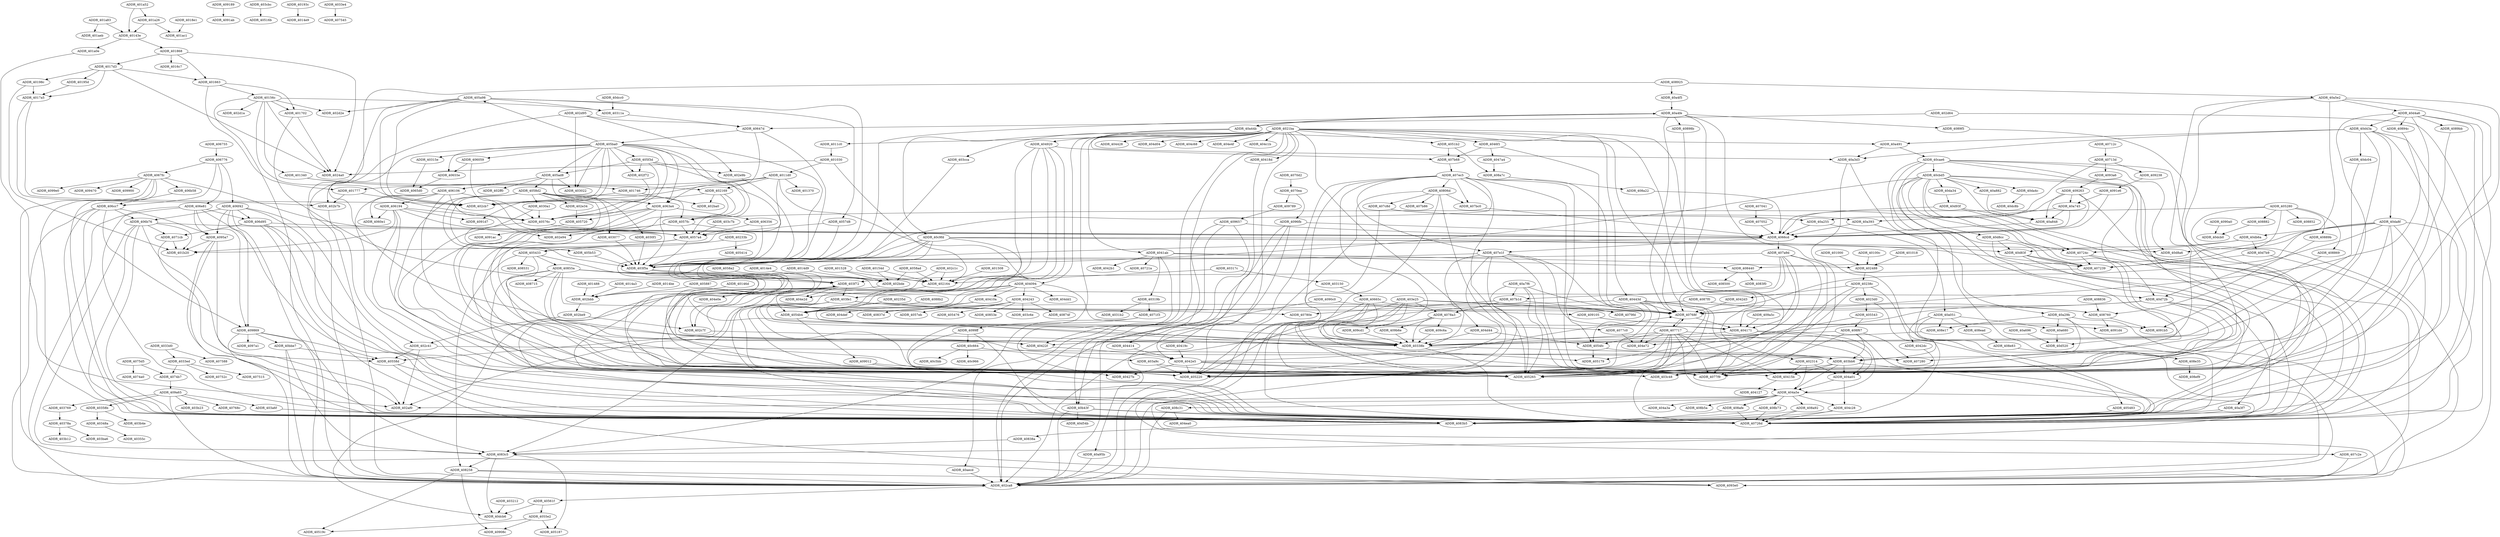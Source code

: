 DiGraph CallGraph{
ADDR_407239->ADDR_403f72
ADDR_406059->ADDR_40576c
ADDR_406059->ADDR_40655e
ADDR_40a4f5->ADDR_40a4fe
ADDR_405a98->ADDR_40311a
ADDR_405a98->ADDR_403f5a
ADDR_405a98->ADDR_40576c
ADDR_405a98->ADDR_402d2e
ADDR_405a98->ADDR_4057d8
ADDR_405a98->ADDR_402ca8
ADDR_405a98->ADDR_402cb7
ADDR_407041->ADDR_407052
ADDR_40894c->ADDR_40768f
ADDR_40655e->ADDR_4065d0
ADDR_409869->ADDR_4083c5
ADDR_409869->ADDR_402ca8
ADDR_409869->ADDR_40bbe7
ADDR_409869->ADDR_40558d
ADDR_409869->ADDR_4097a1
ADDR_40b43f->ADDR_402ca8
ADDR_40b43f->ADDR_40d54b
ADDR_40b43f->ADDR_40726d
ADDR_40b43f->ADDR_4083b5
ADDR_405483->ADDR_40726d
ADDR_405483->ADDR_4083b5
ADDR_4075d5->ADDR_4074a0
ADDR_4075d5->ADDR_4074b7
ADDR_404a5e->ADDR_402af0
ADDR_404a5e->ADDR_408afe
ADDR_404a5e->ADDR_404c28
ADDR_404a5e->ADDR_408a92
ADDR_404a5e->ADDR_408b73
ADDR_404a5e->ADDR_404a3a
ADDR_404a5e->ADDR_4083c5
ADDR_404a5e->ADDR_402ca8
ADDR_404a5e->ADDR_408b5a
ADDR_404a5e->ADDR_408c31
ADDR_405ad8->ADDR_402ff0
ADDR_405ad8->ADDR_403022
ADDR_405ad8->ADDR_4058d2
ADDR_405ad8->ADDR_406106
ADDR_405ad8->ADDR_4063a4
ADDR_4087f0->ADDR_402ca8
ADDR_4087f0->ADDR_408760
ADDR_4014be->ADDR_402bbb
ADDR_40443d->ADDR_4054b4
ADDR_40443d->ADDR_408760
ADDR_40443d->ADDR_405265
ADDR_40443d->ADDR_4077f9
ADDR_40443d->ADDR_405220
ADDR_40443d->ADDR_404e72
ADDR_40443d->ADDR_40768f
ADDR_401000->ADDR_402488
ADDR_4088b2->ADDR_4054b4
ADDR_40a7f6->ADDR_4077f9
ADDR_40a7f6->ADDR_407b1d
ADDR_40a7f6->ADDR_405220
ADDR_40a7f6->ADDR_405265
ADDR_40a7f6->ADDR_40768f
ADDR_403a6f->ADDR_40726d
ADDR_40aecd->ADDR_402ca8
ADDR_40a3f7->ADDR_40726d
ADDR_40a3f7->ADDR_4083b5
ADDR_40d72b->ADDR_4077f9
ADDR_40d72b->ADDR_405220
ADDR_40d72b->ADDR_404e72
ADDR_40d72b->ADDR_40768f
ADDR_40d72b->ADDR_405265
ADDR_408258->ADDR_402ca8
ADDR_408258->ADDR_40908c
ADDR_408258->ADDR_4093e0
ADDR_408258->ADDR_40519c
ADDR_40156c->ADDR_40311a
ADDR_40156c->ADDR_402d1a
ADDR_40156c->ADDR_402d2e
ADDR_40156c->ADDR_401340
ADDR_40156c->ADDR_402ca8
ADDR_40156c->ADDR_402cb7
ADDR_40156c->ADDR_401702
ADDR_40156c->ADDR_4024a0
ADDR_4057d8->ADDR_403f5a
ADDR_4057d8->ADDR_4057a4
ADDR_402e9b->ADDR_403f5a
ADDR_401508->ADDR_402164
ADDR_4030f1->ADDR_403f5a
ADDR_409263->ADDR_40a848
ADDR_409263->ADDR_4066cd
ADDR_409263->ADDR_40a255
ADDR_409263->ADDR_40a745
ADDR_409263->ADDR_40726d
ADDR_40da8f->ADDR_407239
ADDR_40da8f->ADDR_40726d
ADDR_40da8f->ADDR_40db6a
ADDR_40da8f->ADDR_40d72b
ADDR_40da8f->ADDR_405220
ADDR_40da8f->ADDR_4083b5
ADDR_40da8f->ADDR_40d8a6
ADDR_40da8f->ADDR_405265
ADDR_4042d3->ADDR_40768f
ADDR_40338b->ADDR_407280
ADDR_40338b->ADDR_40726d
ADDR_409238->ADDR_4091e6
ADDR_4033d0->ADDR_407588
ADDR_4033d0->ADDR_4033ed
ADDR_409012->ADDR_403c48
ADDR_409012->ADDR_40726d
ADDR_407bc0->ADDR_4066cd
ADDR_40315e->ADDR_4065d0
ADDR_405887->ADDR_402bbb
ADDR_40378a->ADDR_403b12
ADDR_40378a->ADDR_403ba6
ADDR_4011d0->ADDR_401746
ADDR_4011d0->ADDR_402164
ADDR_4011d0->ADDR_401b20
ADDR_4011d0->ADDR_402169
ADDR_4011d0->ADDR_401370
ADDR_4011d0->ADDR_402cb7
ADDR_4011d0->ADDR_401777
ADDR_40db6a->ADDR_40d83f
ADDR_40db6a->ADDR_40724c
ADDR_40db6a->ADDR_40d7b9
ADDR_408ead->ADDR_408e83
ADDR_4089f5->ADDR_4077f9
ADDR_40712c->ADDR_40713d
ADDR_403a9c->ADDR_405220
ADDR_403a9c->ADDR_405265
ADDR_405b53->ADDR_403f5a
ADDR_40a4fe->ADDR_40a44b
ADDR_40a4fe->ADDR_4089f5
ADDR_40a4fe->ADDR_4077f9
ADDR_40a4fe->ADDR_405220
ADDR_40a4fe->ADDR_40898b
ADDR_40a4fe->ADDR_405265
ADDR_40a4fe->ADDR_40768f
ADDR_40713d->ADDR_4066cd
ADDR_40713d->ADDR_409238
ADDR_40713d->ADDR_4093a6
ADDR_40a882->ADDR_40a848
ADDR_408a7c->ADDR_408a22
ADDR_405433->ADDR_40dcb6
ADDR_405433->ADDR_408258
ADDR_405433->ADDR_40855a
ADDR_405433->ADDR_40422f
ADDR_405433->ADDR_408531
ADDR_408afe->ADDR_40726d
ADDR_408afe->ADDR_4083b5
ADDR_40838a->ADDR_4083c5
ADDR_403fe1->ADDR_4077f9
ADDR_403fe1->ADDR_40780e
ADDR_403fe1->ADDR_405220
ADDR_403fe1->ADDR_405265
ADDR_403fe1->ADDR_40768f
ADDR_401030->ADDR_4011d0
ADDR_401030->ADDR_402164
ADDR_401030->ADDR_4024a0
ADDR_406b76->ADDR_4066cd
ADDR_406b76->ADDR_4071cb
ADDR_406b76->ADDR_40726d
ADDR_406b76->ADDR_401b20
ADDR_406b76->ADDR_40558d
ADDR_406b76->ADDR_4083b5
ADDR_406b76->ADDR_4083c5
ADDR_40576c->ADDR_4057a4
ADDR_40576c->ADDR_405220
ADDR_40235d->ADDR_4054b4
ADDR_40100c->ADDR_402488
ADDR_403f72->ADDR_403fe1
ADDR_403f72->ADDR_40338b
ADDR_403f72->ADDR_404e2d
ADDR_403f72->ADDR_4054b4
ADDR_403f72->ADDR_404e0e
ADDR_40768f->ADDR_407717
ADDR_40768f->ADDR_404171
ADDR_406776->ADDR_406f42
ADDR_406776->ADDR_4067fc
ADDR_406776->ADDR_406cc7
ADDR_406776->ADDR_406e81
ADDR_40647d->ADDR_405ba0
ADDR_40647d->ADDR_403f5a
ADDR_40647d->ADDR_4063a4
ADDR_409189->ADDR_4091ab
ADDR_4042e5->ADDR_40427b
ADDR_4042e5->ADDR_40415b
ADDR_4042e5->ADDR_4077f9
ADDR_4042e5->ADDR_405220
ADDR_4042e5->ADDR_405265
ADDR_4042e5->ADDR_40768f
ADDR_401868->ADDR_4016c7
ADDR_401868->ADDR_4017d3
ADDR_401868->ADDR_401663
ADDR_401868->ADDR_4024a0
ADDR_40311a->ADDR_40647d
ADDR_402c41->ADDR_402af0
ADDR_402c41->ADDR_403bb6
ADDR_402c41->ADDR_40558d
ADDR_406cc7->ADDR_40726d
ADDR_406cc7->ADDR_406b76
ADDR_406cc7->ADDR_409869
ADDR_406cc7->ADDR_4083b5
ADDR_406cc7->ADDR_402ca8
ADDR_406cc7->ADDR_4095a7
ADDR_40154d->ADDR_402bde
ADDR_40154d->ADDR_402164
ADDR_40898b->ADDR_40768f
ADDR_40665c->ADDR_4077f9
ADDR_40665c->ADDR_40338b
ADDR_40665c->ADDR_405220
ADDR_40665c->ADDR_405265
ADDR_40665c->ADDR_40768f
ADDR_4070ea->ADDR_4096fb
ADDR_4070ea->ADDR_409789
ADDR_4058a2->ADDR_402bde
ADDR_409a65->ADDR_403b23
ADDR_409a65->ADDR_403a6f
ADDR_409a65->ADDR_40358b
ADDR_409a65->ADDR_403769
ADDR_409a65->ADDR_402ca8
ADDR_409a65->ADDR_40768c
ADDR_40bbe7->ADDR_4083c5
ADDR_40bbe7->ADDR_402ca8
ADDR_40bbe7->ADDR_40558d
ADDR_40da34->ADDR_40d93f
ADDR_403cca->ADDR_403f72
ADDR_4014e4->ADDR_402bde
ADDR_401a52->ADDR_401a26
ADDR_401a52->ADDR_40143e
ADDR_40419c->ADDR_4042e5
ADDR_408836->ADDR_408760
ADDR_401746->ADDR_402cb7
ADDR_401746->ADDR_402ba0
ADDR_4057a4->ADDR_403f5a
ADDR_4057a4->ADDR_405220
ADDR_4057a4->ADDR_405433
ADDR_40a29b->ADDR_402ca8
ADDR_40a29b->ADDR_4093e0
ADDR_40a29b->ADDR_403bb6
ADDR_40a29b->ADDR_40a680
ADDR_40a29b->ADDR_408e17
ADDR_4096fb->ADDR_40a95b
ADDR_4096fb->ADDR_402ca8
ADDR_4096fb->ADDR_4066cd
ADDR_4096fb->ADDR_40b43f
ADDR_4033ed->ADDR_407515
ADDR_4033ed->ADDR_40752c
ADDR_4033ed->ADDR_4074b7
ADDR_407b1d->ADDR_4079fd
ADDR_407b1d->ADDR_4078a3
ADDR_407b1d->ADDR_40780e
ADDR_40146d->ADDR_402bbb
ADDR_401340->ADDR_402169
ADDR_401340->ADDR_401746
ADDR_402ca8->ADDR_40561f
ADDR_408a92->ADDR_40726d
ADDR_408a92->ADDR_4083b5
ADDR_4058ad->ADDR_402bde
ADDR_4058ad->ADDR_402164
ADDR_40d4a6->ADDR_40726d
ADDR_40d4a6->ADDR_4089bb
ADDR_40d4a6->ADDR_40d43a
ADDR_40d4a6->ADDR_40894c
ADDR_40d4a6->ADDR_405220
ADDR_40d4a6->ADDR_4083b5
ADDR_40d4a6->ADDR_405265
ADDR_4054fc->ADDR_403bb6
ADDR_4054fc->ADDR_405179
ADDR_40233b->ADDR_405433
ADDR_40233b->ADDR_405414
ADDR_409c6a->ADDR_40338b
ADDR_4014d9->ADDR_402bde
ADDR_408e35->ADDR_408ef9
ADDR_4077c0->ADDR_404e72
ADDR_40a44b->ADDR_40a3d3
ADDR_40a44b->ADDR_40c9fd
ADDR_40a44b->ADDR_40a491
ADDR_40a44b->ADDR_40a4fe
ADDR_402488->ADDR_40238c
ADDR_40415b->ADDR_404127
ADDR_408c31->ADDR_402ca8
ADDR_408c31->ADDR_404ea0
ADDR_40dcc0->ADDR_40311a
ADDR_4057fc->ADDR_4057a4
ADDR_4057fc->ADDR_405220
ADDR_4057fc->ADDR_405265
ADDR_4057fc->ADDR_402e94
ADDR_4018e1->ADDR_401ac1
ADDR_402e34->ADDR_405720
ADDR_4017a5->ADDR_402b7b
ADDR_4017a5->ADDR_402cb7
ADDR_408925->ADDR_40338b
ADDR_408925->ADDR_40a5e2
ADDR_408925->ADDR_40a4f5
ADDR_40a051->ADDR_402ca8
ADDR_40a051->ADDR_40a680
ADDR_40a051->ADDR_403bb6
ADDR_40a051->ADDR_408ead
ADDR_40a051->ADDR_408e17
ADDR_4074b7->ADDR_409a65
ADDR_403769->ADDR_40378a
ADDR_4083c5->ADDR_40dcb6
ADDR_4083c5->ADDR_405187
ADDR_4083c5->ADDR_408258
ADDR_4090a0->ADDR_40dcb0
ADDR_40348a->ADDR_40355c
ADDR_409cd1->ADDR_40338b
ADDR_40a696->ADDR_40d520
ADDR_40cbd5->ADDR_407239
ADDR_40cbd5->ADDR_40d520
ADDR_40cbd5->ADDR_403f5a
ADDR_40cbd5->ADDR_40d8cc
ADDR_40cbd5->ADDR_40726d
ADDR_40cbd5->ADDR_40da4c
ADDR_40cbd5->ADDR_40724c
ADDR_40cbd5->ADDR_40a3f7
ADDR_40cbd5->ADDR_40a882
ADDR_40cbd5->ADDR_40da34
ADDR_40cbd5->ADDR_4083b5
ADDR_40cbd5->ADDR_402ca8
ADDR_4011c0->ADDR_401030
ADDR_402bde->ADDR_402c7f
ADDR_40726d->ADDR_403f72
ADDR_403077->ADDR_403f5a
ADDR_40a848->ADDR_4066cd
ADDR_4089bb->ADDR_4077f9
ADDR_401a0e->ADDR_402af0
ADDR_40c664->ADDR_40c5bb
ADDR_40c664->ADDR_403a9c
ADDR_40c664->ADDR_40c966
ADDR_406d95->ADDR_4093e0
ADDR_406d95->ADDR_4066cd
ADDR_406d95->ADDR_4071cb
ADDR_406d95->ADDR_40726d
ADDR_406d95->ADDR_4083b5
ADDR_402c1c->ADDR_402c7f
ADDR_402c1c->ADDR_402164
ADDR_40724c->ADDR_407239
ADDR_40724c->ADDR_407280
ADDR_40724c->ADDR_40726d
ADDR_402314->ADDR_404a5e
ADDR_402314->ADDR_404a01
ADDR_402314->ADDR_40415b
ADDR_4093a6->ADDR_409263
ADDR_407717->ADDR_40726d
ADDR_407717->ADDR_405265
ADDR_407717->ADDR_40338b
ADDR_407717->ADDR_4054fc
ADDR_407717->ADDR_40415b
ADDR_407717->ADDR_4077f9
ADDR_407717->ADDR_405220
ADDR_407717->ADDR_404a5e
ADDR_407717->ADDR_404e72
ADDR_407717->ADDR_40768f
ADDR_407717->ADDR_404a01
ADDR_40dc04->ADDR_40338b
ADDR_4063a4->ADDR_403f5a
ADDR_4063a4->ADDR_40576c
ADDR_4063a4->ADDR_405220
ADDR_4063a4->ADDR_405720
ADDR_4063a4->ADDR_405265
ADDR_4063a4->ADDR_406356
ADDR_404171->ADDR_404a5e
ADDR_404171->ADDR_40422f
ADDR_404171->ADDR_404a01
ADDR_40410a->ADDR_404def
ADDR_40410a->ADDR_40338b
ADDR_4070d2->ADDR_4070ea
ADDR_4066cd->ADDR_407a9d
ADDR_4066cd->ADDR_403f5a
ADDR_4066cd->ADDR_407e1f
ADDR_402bbb->ADDR_402be9
ADDR_40806d->ADDR_407c8d
ADDR_40806d->ADDR_407bc0
ADDR_40806d->ADDR_407b86
ADDR_40806d->ADDR_4093e0
ADDR_40806d->ADDR_402ca8
ADDR_40806d->ADDR_407c2e
ADDR_402164->ADDR_40338b
ADDR_403cbc->ADDR_40516b
ADDR_402169->ADDR_403bb6
ADDR_402169->ADDR_402cb7
ADDR_402169->ADDR_402ba0
ADDR_402169->ADDR_403c48
ADDR_40358b->ADDR_403b4e
ADDR_40358b->ADDR_40348a
ADDR_4047a4->ADDR_408a7c
ADDR_409105->ADDR_4091d4
ADDR_409105->ADDR_4091b5
ADDR_4030a1->ADDR_403f5a
ADDR_4030a1->ADDR_40576c
ADDR_4083b5->ADDR_40838a
ADDR_403bb6->ADDR_404a5e
ADDR_403bb6->ADDR_404a01
ADDR_403bb6->ADDR_403c48
ADDR_403bb6->ADDR_40726d
ADDR_403bb6->ADDR_40415b
ADDR_408e83->ADDR_408e35
ADDR_403e25->ADDR_4079fd
ADDR_403e25->ADDR_4078a3
ADDR_403e25->ADDR_40338b
ADDR_403e25->ADDR_4077f9
ADDR_403e25->ADDR_405220
ADDR_403e25->ADDR_405265
ADDR_403e25->ADDR_40768f
ADDR_40238c->ADDR_4023d0
ADDR_40238c->ADDR_405220
ADDR_40238c->ADDR_4042d3
ADDR_40238c->ADDR_4042dc
ADDR_40238c->ADDR_405265
ADDR_40a680->ADDR_40d520
ADDR_401a83->ADDR_401aeb
ADDR_401a83->ADDR_40143e
ADDR_402d95->ADDR_40647d
ADDR_402d95->ADDR_402ca8
ADDR_402d95->ADDR_403022
ADDR_402d95->ADDR_402e9b
ADDR_401488->ADDR_402bbb
ADDR_401a26->ADDR_40143e
ADDR_401a26->ADDR_401ac1
ADDR_403150->ADDR_40665c
ADDR_408e17->ADDR_40338b
ADDR_40558d->ADDR_40726d
ADDR_40558d->ADDR_4083b5
ADDR_408b73->ADDR_40726d
ADDR_408b73->ADDR_4083b5
ADDR_408a22->ADDR_4066cd
ADDR_405543->ADDR_408f67
ADDR_405543->ADDR_405179
ADDR_40317c->ADDR_403150
ADDR_40317c->ADDR_402164
ADDR_402f72->ADDR_40576c
ADDR_409b6e->ADDR_40338b
ADDR_40cae6->ADDR_407239
ADDR_40cae6->ADDR_40cbd5
ADDR_40cae6->ADDR_40726d
ADDR_40cae6->ADDR_40d72b
ADDR_40cae6->ADDR_405220
ADDR_40cae6->ADDR_4083b5
ADDR_40cae6->ADDR_40d8a6
ADDR_40cae6->ADDR_405265
ADDR_404920->ADDR_402af0
ADDR_404920->ADDR_4054b4
ADDR_404920->ADDR_407b68
ADDR_404920->ADDR_40338b
ADDR_404920->ADDR_40558d
ADDR_404920->ADDR_4083c5
ADDR_401777->ADDR_402b7b
ADDR_401777->ADDR_402cb7
ADDR_40195d->ADDR_4017a5
ADDR_4021ba->ADDR_4046f1
ADDR_4021ba->ADDR_4011c0
ADDR_4021ba->ADDR_4051b2
ADDR_4021ba->ADDR_405220
ADDR_4021ba->ADDR_402314
ADDR_4021ba->ADDR_404171
ADDR_4021ba->ADDR_405265
ADDR_4021ba->ADDR_40443d
ADDR_4021ba->ADDR_40419c
ADDR_4021ba->ADDR_404428
ADDR_4021ba->ADDR_404d44
ADDR_4021ba->ADDR_404d04
ADDR_4021ba->ADDR_4041ab
ADDR_4021ba->ADDR_404c68
ADDR_4021ba->ADDR_403cca
ADDR_4021ba->ADDR_404414
ADDR_4021ba->ADDR_404920
ADDR_4021ba->ADDR_404e4f
ADDR_4021ba->ADDR_40418d
ADDR_4021ba->ADDR_404094
ADDR_4021ba->ADDR_404c1b
ADDR_4021ba->ADDR_40422f
ADDR_40da4c->ADDR_40dc8b
ADDR_40418d->ADDR_4042e5
ADDR_401528->ADDR_402bde
ADDR_401528->ADDR_402164
ADDR_4071cb->ADDR_401b20
ADDR_4071cb->ADDR_402af0
ADDR_40a5e2->ADDR_40338b
ADDR_40a5e2->ADDR_4077f9
ADDR_40a5e2->ADDR_405220
ADDR_40a5e2->ADDR_40d4a6
ADDR_40a5e2->ADDR_405265
ADDR_40a5e2->ADDR_40768f
ADDR_4023d0->ADDR_405483
ADDR_4023d0->ADDR_405543
ADDR_404c28->ADDR_40726d
ADDR_404c28->ADDR_4083b5
ADDR_40d83f->ADDR_407239
ADDR_40d83f->ADDR_40726d
ADDR_40d83f->ADDR_4083b5
ADDR_4042dc->ADDR_4077f9
ADDR_4067fc->ADDR_4066cd
ADDR_4067fc->ADDR_40726d
ADDR_4067fc->ADDR_4093e0
ADDR_4067fc->ADDR_4099e0
ADDR_4067fc->ADDR_409470
ADDR_4067fc->ADDR_4083b5
ADDR_4067fc->ADDR_409900
ADDR_4067fc->ADDR_406b58
ADDR_405280->ADDR_4057fc
ADDR_405280->ADDR_408852
ADDR_405280->ADDR_408440
ADDR_405280->ADDR_40889b
ADDR_405280->ADDR_408869
ADDR_405280->ADDR_408882
ADDR_405280->ADDR_402ca8
ADDR_405ba0->ADDR_403f5a
ADDR_405ba0->ADDR_406059
ADDR_405ba0->ADDR_4057a4
ADDR_405ba0->ADDR_4057fc
ADDR_405ba0->ADDR_405a98
ADDR_405ba0->ADDR_405f3d
ADDR_405ba0->ADDR_4063a4
ADDR_405ba0->ADDR_40576c
ADDR_405ba0->ADDR_40655e
ADDR_405ba0->ADDR_403022
ADDR_405ba0->ADDR_405ad8
ADDR_405ba0->ADDR_402b7b
ADDR_405ba0->ADDR_40315e
ADDR_405ba0->ADDR_4091d7
ADDR_405ba0->ADDR_402cb7
ADDR_405ba0->ADDR_402f72
ADDR_4055e2->ADDR_40519c
ADDR_4055e2->ADDR_405187
ADDR_4055e2->ADDR_40908c
ADDR_40d93f->ADDR_4066cd
ADDR_40d93f->ADDR_40a848
ADDR_40d93f->ADDR_40726d
ADDR_407c2e->ADDR_4093e0
ADDR_40422f->ADDR_4042e5
ADDR_4046f1->ADDR_407b68
ADDR_4046f1->ADDR_4054fc
ADDR_4046f1->ADDR_4047a4
ADDR_40d43a->ADDR_40da8f
ADDR_40d43a->ADDR_40726d
ADDR_40d43a->ADDR_40338b
ADDR_40d43a->ADDR_40a3d3
ADDR_40d43a->ADDR_4083b5
ADDR_40d43a->ADDR_40dc04
ADDR_40d43a->ADDR_40a491
ADDR_402c7f->ADDR_40338b
ADDR_4071f3->ADDR_4083c5
ADDR_4071f3->ADDR_4099ff
ADDR_40198c->ADDR_401b20
ADDR_40198c->ADDR_4017a5
ADDR_40889b->ADDR_408760
ADDR_406755->ADDR_406776
ADDR_4051b2->ADDR_407b68
ADDR_4051b2->ADDR_408a7c
ADDR_408440->ADDR_408500
ADDR_408440->ADDR_4083f0
ADDR_40561f->ADDR_4055e2
ADDR_40561f->ADDR_40dcb6
ADDR_4014a3->ADDR_402bbb
ADDR_402d64->ADDR_40647d
ADDR_402d64->ADDR_402ca8
ADDR_405f3d->ADDR_402e9b
ADDR_405f3d->ADDR_403f5a
ADDR_405f3d->ADDR_402f72
ADDR_405f3d->ADDR_40576c
ADDR_405f3d->ADDR_405ad8
ADDR_402b7b->ADDR_402c41
ADDR_403c7b->ADDR_4057a4
ADDR_4095a7->ADDR_401b20
ADDR_4095a7->ADDR_402af0
ADDR_4095a7->ADDR_40726d
ADDR_4095a7->ADDR_4083b5
ADDR_40a491->ADDR_40cae6
ADDR_40a491->ADDR_40a3d3
ADDR_406356->ADDR_403f5a
ADDR_406356->ADDR_4057a4
ADDR_406f42->ADDR_40726d
ADDR_406f42->ADDR_406b76
ADDR_406f42->ADDR_406d95
ADDR_406f42->ADDR_4083b5
ADDR_406f42->ADDR_402ca8
ADDR_406f42->ADDR_409869
ADDR_406f42->ADDR_4095a7
ADDR_403f5a->ADDR_404171
ADDR_403f5a->ADDR_403f72
ADDR_401663->ADDR_40156c
ADDR_401663->ADDR_401702
ADDR_401663->ADDR_401777
ADDR_4054b4->ADDR_409012
ADDR_4054b4->ADDR_405179
ADDR_4078a3->ADDR_409c6a
ADDR_4078a3->ADDR_409b6e
ADDR_4078a3->ADDR_40338b
ADDR_4078a3->ADDR_409cd1
ADDR_407ec5->ADDR_403f5a
ADDR_407ec5->ADDR_40806d
ADDR_407ec5->ADDR_40726d
ADDR_407ec5->ADDR_407bc0
ADDR_407ec5->ADDR_40338b
ADDR_407ec5->ADDR_4054fc
ADDR_407ec5->ADDR_407e1f
ADDR_407ec5->ADDR_4077f9
ADDR_407ec5->ADDR_405220
ADDR_407ec5->ADDR_405265
ADDR_407ec5->ADDR_40768f
ADDR_401702->ADDR_4024a0
ADDR_401702->ADDR_402164
ADDR_4017d3->ADDR_4017a5
ADDR_4017d3->ADDR_40198c
ADDR_4017d3->ADDR_401663
ADDR_4017d3->ADDR_4024a0
ADDR_4017d3->ADDR_40195d
ADDR_404243->ADDR_40874f
ADDR_404243->ADDR_40837d
ADDR_404243->ADDR_4057eb
ADDR_404243->ADDR_405476
ADDR_404243->ADDR_40853e
ADDR_404243->ADDR_403c6e
ADDR_408882->ADDR_40dcb0
ADDR_40a3d3->ADDR_40726d
ADDR_40a3d3->ADDR_4083b5
ADDR_404d44->ADDR_40338b
ADDR_404d44->ADDR_4054fc
ADDR_4090c0->ADDR_402ca8
ADDR_4090c0->ADDR_409105
ADDR_40a745->ADDR_4066cd
ADDR_40a745->ADDR_40a393
ADDR_40a745->ADDR_40a848
ADDR_407c8d->ADDR_402ca8
ADDR_407c8d->ADDR_40a393
ADDR_407c8d->ADDR_40a255
ADDR_4041ab->ADDR_40721a
ADDR_4041ab->ADDR_408440
ADDR_4041ab->ADDR_40427b
ADDR_4041ab->ADDR_4042b1
ADDR_4041ab->ADDR_402488
ADDR_4041ab->ADDR_40319b
ADDR_40d8cc->ADDR_40d83f
ADDR_40d8cc->ADDR_40724c
ADDR_40d8cc->ADDR_40726d
ADDR_40d7b9->ADDR_407239
ADDR_40d7b9->ADDR_40726d
ADDR_40a95b->ADDR_402ca8
ADDR_402be9->ADDR_402c41
ADDR_402be9->ADDR_402c7f
ADDR_409657->ADDR_402ca8
ADDR_409657->ADDR_4066cd
ADDR_409657->ADDR_40aecd
ADDR_409657->ADDR_40b43f
ADDR_40143e->ADDR_401a0e
ADDR_40143e->ADDR_401868
ADDR_403212->ADDR_40dcb6
ADDR_406e81->ADDR_40726d
ADDR_406e81->ADDR_409869
ADDR_406e81->ADDR_4083b5
ADDR_406e81->ADDR_402ca8
ADDR_406e81->ADDR_406d95
ADDR_406e81->ADDR_4095a7
ADDR_404094->ADDR_403fe1
ADDR_404094->ADDR_4054b4
ADDR_404094->ADDR_404dd1
ADDR_404094->ADDR_404243
ADDR_404094->ADDR_404e2d
ADDR_404094->ADDR_4077c0
ADDR_404094->ADDR_40410a
ADDR_404414->ADDR_4042e5
ADDR_406106->ADDR_4057a4
ADDR_406106->ADDR_406194
ADDR_406106->ADDR_4060e1
ADDR_406106->ADDR_405220
ADDR_406106->ADDR_402e94
ADDR_406106->ADDR_405265
ADDR_407052->ADDR_4066cd
ADDR_4058d2->ADDR_403f5a
ADDR_4058d2->ADDR_4030a1
ADDR_4058d2->ADDR_403077
ADDR_4058d2->ADDR_4057fc
ADDR_4058d2->ADDR_405b53
ADDR_4058d2->ADDR_405265
ADDR_4058d2->ADDR_402e34
ADDR_4058d2->ADDR_405220
ADDR_4058d2->ADDR_4063a4
ADDR_4058d2->ADDR_4030f1
ADDR_40855a->ADDR_40726d
ADDR_40855a->ADDR_408715
ADDR_40855a->ADDR_4083b5
ADDR_40855a->ADDR_4077f9
ADDR_40855a->ADDR_405220
ADDR_40855a->ADDR_40422f
ADDR_40855a->ADDR_403f72
ADDR_40855a->ADDR_405265
ADDR_40855a->ADDR_40768f
ADDR_405720->ADDR_4091ac
ADDR_40193c->ADDR_4014e9
ADDR_407a9d->ADDR_403f5a
ADDR_407a9d->ADDR_4077f9
ADDR_407a9d->ADDR_407b1d
ADDR_407a9d->ADDR_405220
ADDR_407a9d->ADDR_404171
ADDR_407a9d->ADDR_405265
ADDR_407a9d->ADDR_40768f
ADDR_408869->ADDR_4091b5
ADDR_406194->ADDR_4057a4
ADDR_406194->ADDR_401b20
ADDR_406194->ADDR_4091d7
ADDR_406194->ADDR_40576c
ADDR_406194->ADDR_4060e1
ADDR_406194->ADDR_405220
ADDR_406194->ADDR_405265
ADDR_409789->ADDR_409657
ADDR_406b58->ADDR_406cc7
ADDR_401018->ADDR_402488
ADDR_409a5c->ADDR_404171
ADDR_407e1f->ADDR_403f5a
ADDR_407e1f->ADDR_40338b
ADDR_407e1f->ADDR_4077f9
ADDR_407e1f->ADDR_405220
ADDR_407e1f->ADDR_404171
ADDR_407e1f->ADDR_405265
ADDR_407e1f->ADDR_40768f
ADDR_40c9fd->ADDR_407239
ADDR_40c9fd->ADDR_40d83f
ADDR_40c9fd->ADDR_40726d
ADDR_40c9fd->ADDR_40d72b
ADDR_40c9fd->ADDR_405220
ADDR_40c9fd->ADDR_4083b5
ADDR_40c9fd->ADDR_40d8a6
ADDR_40c9fd->ADDR_405265
ADDR_40a393->ADDR_4066cd
ADDR_40a393->ADDR_40a29b
ADDR_4033e4->ADDR_407545
ADDR_4091e6->ADDR_4066cd
ADDR_4091e6->ADDR_40a745
ADDR_408f67->ADDR_407280
ADDR_408f67->ADDR_40338b
ADDR_408f67->ADDR_403bb6
ADDR_408f67->ADDR_403c48
ADDR_408f67->ADDR_40726d
ADDR_408760->ADDR_4091d4
ADDR_408760->ADDR_4091b5
ADDR_40319b->ADDR_4071f3
ADDR_40319b->ADDR_4031b2
ADDR_40a255->ADDR_4066cd
ADDR_40a255->ADDR_40a051
ADDR_407b68->ADDR_407ec5
ADDR_4099ff->ADDR_40c664
ADDR_4099ff->ADDR_40726d
ADDR_4099ff->ADDR_4083b5
ADDR_404a01->ADDR_404a5e
ADDR_404a01->ADDR_404c28
}
